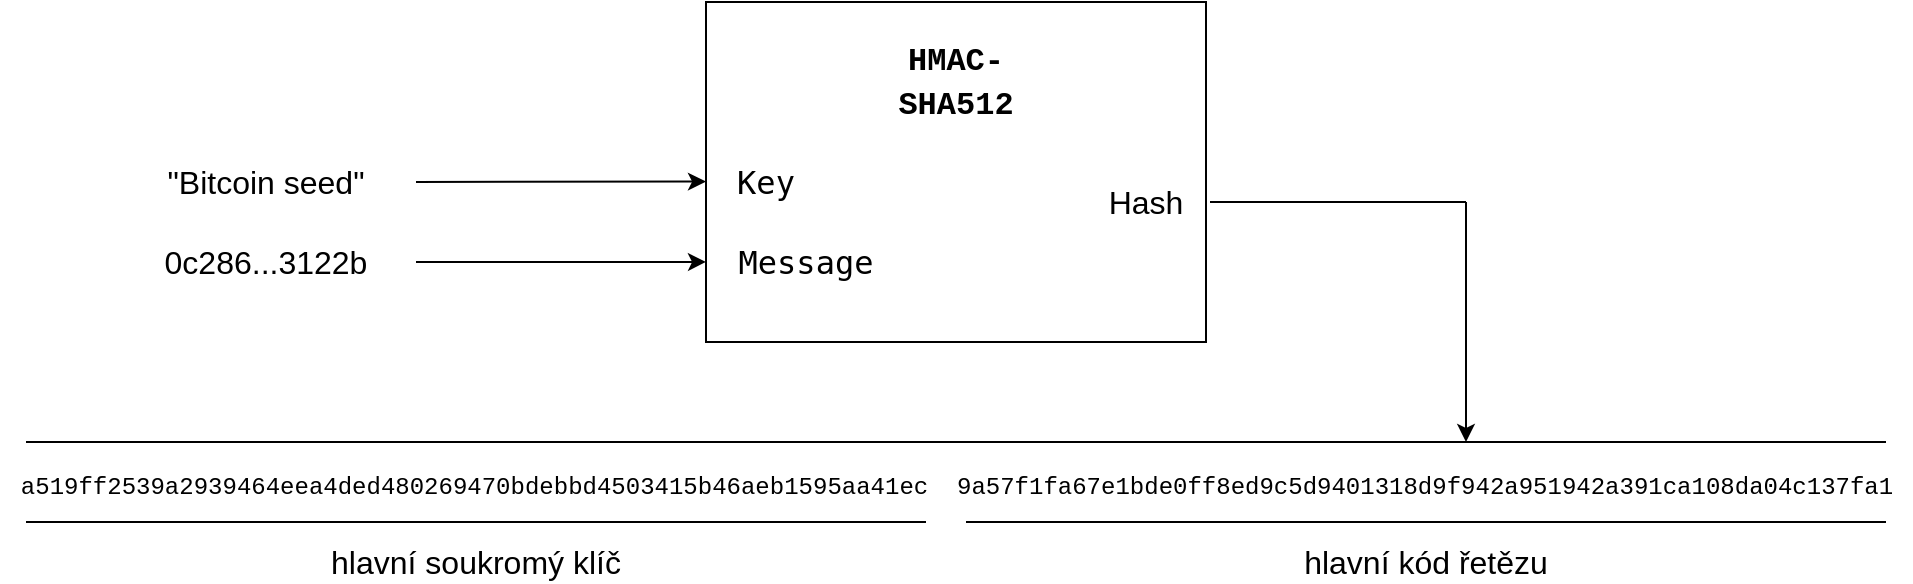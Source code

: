 <mxfile version="14.5.1" type="device"><diagram id="lM3cd9JXkfPZ450w8evN" name="Stránka-"><mxGraphModel dx="1088" dy="880" grid="1" gridSize="10" guides="1" tooltips="1" connect="1" arrows="1" fold="1" page="1" pageScale="1" pageWidth="1169" pageHeight="827" math="0" shadow="0"><root><mxCell id="0"/><mxCell id="1" parent="0"/><mxCell id="B518lKUp2D2pxXMdOdJu-6" value="" style="rounded=0;whiteSpace=wrap;html=1;labelBackgroundColor=none;fontSize=16;fontColor=#000000;" parent="1" vertex="1"><mxGeometry x="420" y="80" width="250" height="170" as="geometry"/></mxCell><mxCell id="B518lKUp2D2pxXMdOdJu-3" value="&lt;span style=&quot;font-family: &amp;#34;consolas&amp;#34; , &amp;#34;courier new&amp;#34; , monospace ; font-size: 16px&quot;&gt;HMAC-SHA512&lt;/span&gt;" style="text;html=1;strokeColor=none;fillColor=none;align=center;verticalAlign=middle;whiteSpace=wrap;rounded=0;labelBackgroundColor=none;fontStyle=1;fontSize=16;" parent="1" vertex="1"><mxGeometry x="495" y="110" width="100" height="20" as="geometry"/></mxCell><mxCell id="B518lKUp2D2pxXMdOdJu-4" value="&lt;pre&gt;Key&lt;/pre&gt;" style="text;html=1;strokeColor=none;fillColor=none;align=center;verticalAlign=middle;whiteSpace=wrap;rounded=0;labelBackgroundColor=none;fontSize=16;fontColor=#000000;" parent="1" vertex="1"><mxGeometry x="410" y="160" width="80" height="20" as="geometry"/></mxCell><mxCell id="B518lKUp2D2pxXMdOdJu-5" value="&lt;pre&gt;Message&lt;/pre&gt;" style="text;html=1;strokeColor=none;fillColor=none;align=center;verticalAlign=middle;whiteSpace=wrap;rounded=0;labelBackgroundColor=none;fontSize=16;fontColor=#000000;" parent="1" vertex="1"><mxGeometry x="430" y="200" width="80" height="20" as="geometry"/></mxCell><mxCell id="B518lKUp2D2pxXMdOdJu-8" value="Hash" style="text;html=1;strokeColor=none;fillColor=none;align=center;verticalAlign=middle;whiteSpace=wrap;rounded=0;labelBackgroundColor=none;fontSize=16;fontColor=#000000;" parent="1" vertex="1"><mxGeometry x="620" y="170" width="40" height="20" as="geometry"/></mxCell><mxCell id="B518lKUp2D2pxXMdOdJu-13" value="" style="endArrow=classic;html=1;fontSize=16;fontColor=#000000;entryX=-0.013;entryY=0.308;entryDx=0;entryDy=0;entryPerimeter=0;exitX=1;exitY=0.5;exitDx=0;exitDy=0;" parent="1" source="B518lKUp2D2pxXMdOdJu-17" edge="1"><mxGeometry width="50" height="50" relative="1" as="geometry"><mxPoint x="393.25" y="169.72" as="sourcePoint"/><mxPoint x="420" y="169.8" as="targetPoint"/></mxGeometry></mxCell><mxCell id="B518lKUp2D2pxXMdOdJu-14" value="" style="endArrow=classic;html=1;fontSize=16;fontColor=#000000;entryX=-0.013;entryY=0.308;entryDx=0;entryDy=0;entryPerimeter=0;" parent="1" source="B518lKUp2D2pxXMdOdJu-19" edge="1"><mxGeometry width="50" height="50" relative="1" as="geometry"><mxPoint x="393.25" y="209.86" as="sourcePoint"/><mxPoint x="420" y="209.94" as="targetPoint"/><Array as="points"><mxPoint x="413.25" y="210"/></Array></mxGeometry></mxCell><mxCell id="B518lKUp2D2pxXMdOdJu-17" value="&quot;Bitcoin seed&quot;" style="text;html=1;strokeColor=none;fillColor=none;align=center;verticalAlign=middle;whiteSpace=wrap;rounded=0;labelBackgroundColor=none;fontSize=16;fontColor=#000000;" parent="1" vertex="1"><mxGeometry x="125" y="160" width="150" height="20" as="geometry"/></mxCell><mxCell id="B518lKUp2D2pxXMdOdJu-19" value="0c286...3122b" style="text;html=1;strokeColor=none;fillColor=none;align=center;verticalAlign=middle;whiteSpace=wrap;rounded=0;labelBackgroundColor=none;fontSize=16;fontColor=#000000;" parent="1" vertex="1"><mxGeometry x="125" y="200" width="150" height="20" as="geometry"/></mxCell><mxCell id="B518lKUp2D2pxXMdOdJu-21" value="&lt;font style=&quot;font-size: 12px&quot; face=&quot;Courier&quot;&gt;a519ff2539a2939464eea4ded480269470bdebbd4503415b46aeb1595aa41ec&amp;nbsp; 9a57f1fa67e1bde0ff8ed9c5d9401318d9f942a951942a391ca108da04c137fa1&lt;/font&gt;" style="text;html=1;strokeColor=none;fillColor=none;align=center;verticalAlign=middle;whiteSpace=wrap;rounded=0;labelBackgroundColor=none;fontSize=16;fontColor=#000000;" parent="1" vertex="1"><mxGeometry x="67.5" y="310" width="955" height="20" as="geometry"/></mxCell><mxCell id="B518lKUp2D2pxXMdOdJu-23" value="" style="endArrow=classic;html=1;fontSize=16;fontColor=#000000;" parent="1" edge="1"><mxGeometry width="50" height="50" relative="1" as="geometry"><mxPoint x="800" y="180" as="sourcePoint"/><mxPoint x="800" y="300" as="targetPoint"/></mxGeometry></mxCell><mxCell id="B518lKUp2D2pxXMdOdJu-26" value="" style="endArrow=none;html=1;fontSize=16;fontColor=#000000;" parent="1" edge="1"><mxGeometry width="50" height="50" relative="1" as="geometry"><mxPoint x="672" y="180" as="sourcePoint"/><mxPoint x="800" y="180" as="targetPoint"/></mxGeometry></mxCell><mxCell id="B518lKUp2D2pxXMdOdJu-30" value="hlavní soukromý klíč" style="text;html=1;strokeColor=none;fillColor=none;align=center;verticalAlign=middle;whiteSpace=wrap;rounded=0;labelBackgroundColor=none;fontSize=16;fontColor=#000000;" parent="1" vertex="1"><mxGeometry x="80" y="350" width="450" height="20" as="geometry"/></mxCell><mxCell id="B518lKUp2D2pxXMdOdJu-31" value="" style="endArrow=none;html=1;fontSize=16;fontColor=#000000;" parent="1" edge="1"><mxGeometry width="50" height="50" relative="1" as="geometry"><mxPoint x="80" y="340" as="sourcePoint"/><mxPoint x="530" y="340" as="targetPoint"/></mxGeometry></mxCell><mxCell id="B518lKUp2D2pxXMdOdJu-32" value="" style="endArrow=none;html=1;fontSize=16;fontColor=#000000;" parent="1" edge="1"><mxGeometry width="50" height="50" relative="1" as="geometry"><mxPoint x="550" y="340" as="sourcePoint"/><mxPoint x="1010" y="340" as="targetPoint"/></mxGeometry></mxCell><mxCell id="B518lKUp2D2pxXMdOdJu-33" value="hlavní kód řetězu" style="text;html=1;strokeColor=none;fillColor=none;align=center;verticalAlign=middle;whiteSpace=wrap;rounded=0;labelBackgroundColor=none;fontSize=16;fontColor=#000000;" parent="1" vertex="1"><mxGeometry x="550" y="350" width="460" height="20" as="geometry"/></mxCell><mxCell id="B518lKUp2D2pxXMdOdJu-34" value="" style="endArrow=none;html=1;fontSize=16;fontColor=#000000;" parent="1" edge="1"><mxGeometry width="50" height="50" relative="1" as="geometry"><mxPoint x="80" y="300" as="sourcePoint"/><mxPoint x="1010" y="300" as="targetPoint"/></mxGeometry></mxCell></root></mxGraphModel></diagram></mxfile>